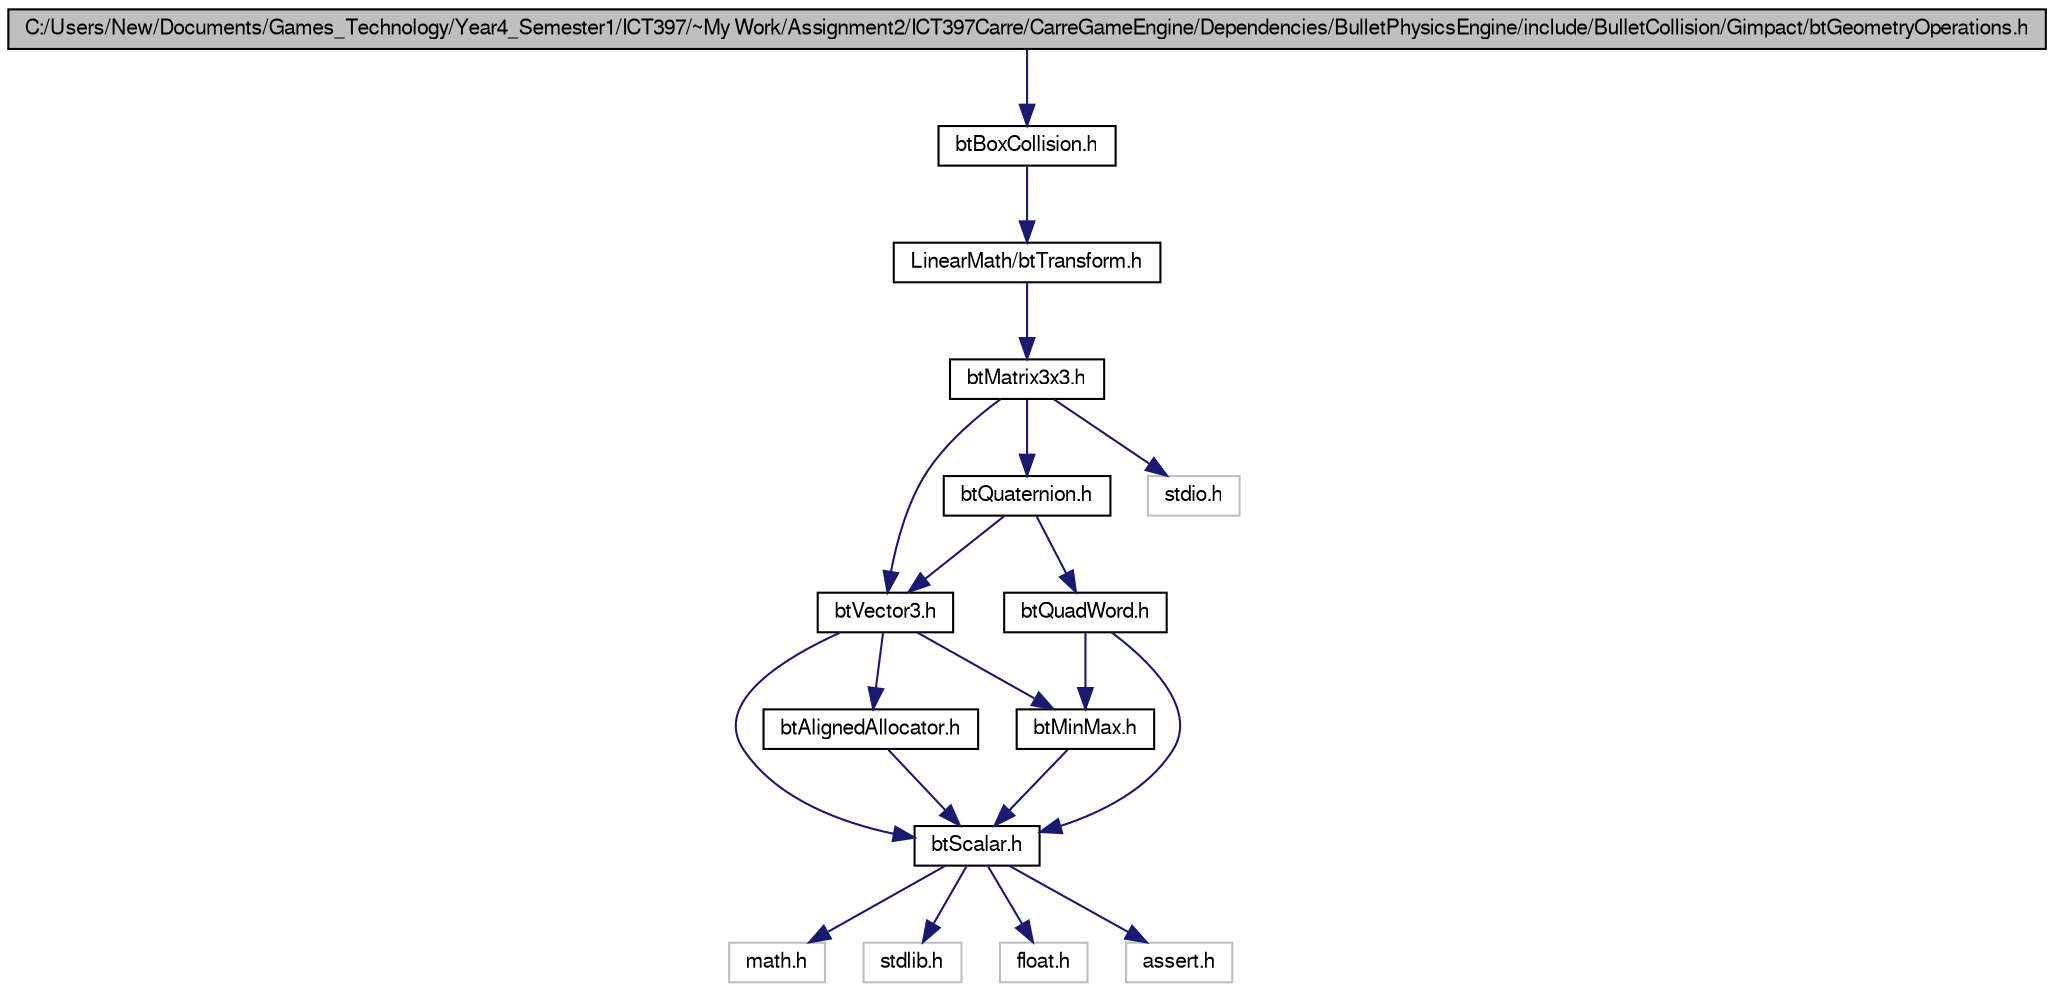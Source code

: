 digraph G
{
  bgcolor="transparent";
  edge [fontname="FreeSans",fontsize=10,labelfontname="FreeSans",labelfontsize=10];
  node [fontname="FreeSans",fontsize=10,shape=record];
  Node1 [label="C:/Users/New/Documents/Games_Technology/Year4_Semester1/ICT397/~My Work/Assignment2/ICT397Carre/CarreGameEngine/Dependencies/BulletPhysicsEngine/include/BulletCollision/Gimpact/btGeometryOperations.h",height=0.2,width=0.4,color="black", fillcolor="grey75", style="filled" fontcolor="black"];
  Node1 -> Node2 [color="midnightblue",fontsize=10,style="solid"];
  Node2 [label="btBoxCollision.h",height=0.2,width=0.4,color="black",URL="$bt_box_collision_8h-source.html"];
  Node2 -> Node3 [color="midnightblue",fontsize=10,style="solid"];
  Node3 [label="LinearMath/btTransform.h",height=0.2,width=0.4,color="black",URL="$bt_transform_8h-source.html"];
  Node3 -> Node4 [color="midnightblue",fontsize=10,style="solid"];
  Node4 [label="btMatrix3x3.h",height=0.2,width=0.4,color="black",URL="$bt_matrix3x3_8h-source.html"];
  Node4 -> Node5 [color="midnightblue",fontsize=10,style="solid"];
  Node5 [label="btVector3.h",height=0.2,width=0.4,color="black",URL="$bt_vector3_8h-source.html"];
  Node5 -> Node6 [color="midnightblue",fontsize=10,style="solid"];
  Node6 [label="btScalar.h",height=0.2,width=0.4,color="black",URL="$bt_scalar_8h-source.html"];
  Node6 -> Node7 [color="midnightblue",fontsize=10,style="solid"];
  Node7 [label="math.h",height=0.2,width=0.4,color="grey75"];
  Node6 -> Node8 [color="midnightblue",fontsize=10,style="solid"];
  Node8 [label="stdlib.h",height=0.2,width=0.4,color="grey75"];
  Node6 -> Node9 [color="midnightblue",fontsize=10,style="solid"];
  Node9 [label="float.h",height=0.2,width=0.4,color="grey75"];
  Node6 -> Node10 [color="midnightblue",fontsize=10,style="solid"];
  Node10 [label="assert.h",height=0.2,width=0.4,color="grey75"];
  Node5 -> Node11 [color="midnightblue",fontsize=10,style="solid"];
  Node11 [label="btMinMax.h",height=0.2,width=0.4,color="black",URL="$bt_min_max_8h-source.html"];
  Node11 -> Node6 [color="midnightblue",fontsize=10,style="solid"];
  Node5 -> Node12 [color="midnightblue",fontsize=10,style="solid"];
  Node12 [label="btAlignedAllocator.h",height=0.2,width=0.4,color="black",URL="$bt_aligned_allocator_8h-source.html"];
  Node12 -> Node6 [color="midnightblue",fontsize=10,style="solid"];
  Node4 -> Node13 [color="midnightblue",fontsize=10,style="solid"];
  Node13 [label="btQuaternion.h",height=0.2,width=0.4,color="black",URL="$bt_quaternion_8h-source.html"];
  Node13 -> Node5 [color="midnightblue",fontsize=10,style="solid"];
  Node13 -> Node14 [color="midnightblue",fontsize=10,style="solid"];
  Node14 [label="btQuadWord.h",height=0.2,width=0.4,color="black",URL="$bt_quad_word_8h-source.html"];
  Node14 -> Node6 [color="midnightblue",fontsize=10,style="solid"];
  Node14 -> Node11 [color="midnightblue",fontsize=10,style="solid"];
  Node4 -> Node15 [color="midnightblue",fontsize=10,style="solid"];
  Node15 [label="stdio.h",height=0.2,width=0.4,color="grey75"];
}
